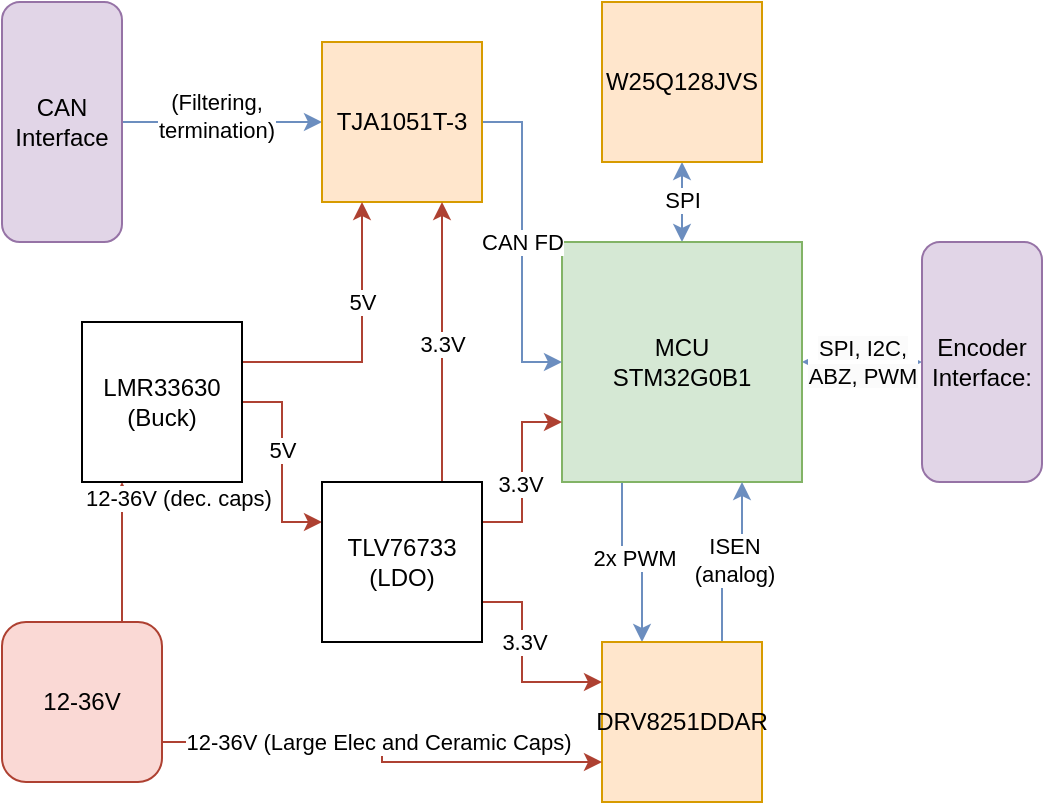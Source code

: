 <mxfile version="24.8.4">
  <diagram name="Page-1" id="OVmNUtyhqg6inzqh9ays">
    <mxGraphModel dx="875" dy="515" grid="1" gridSize="10" guides="1" tooltips="1" connect="1" arrows="1" fold="1" page="1" pageScale="1" pageWidth="827" pageHeight="1169" math="0" shadow="0">
      <root>
        <mxCell id="0" />
        <mxCell id="1" parent="0" />
        <mxCell id="cPBNh9zOcQOodqwPvnZj-3" style="edgeStyle=orthogonalEdgeStyle;rounded=0;orthogonalLoop=1;jettySize=auto;html=1;exitX=1;exitY=0.5;exitDx=0;exitDy=0;entryX=0;entryY=0.5;entryDx=0;entryDy=0;startArrow=classic;startFill=1;fillColor=#dae8fc;strokeColor=#6c8ebf;" edge="1" parent="1" source="cPBNh9zOcQOodqwPvnZj-1" target="cPBNh9zOcQOodqwPvnZj-2">
          <mxGeometry relative="1" as="geometry" />
        </mxCell>
        <mxCell id="cPBNh9zOcQOodqwPvnZj-4" value="&lt;span style=&quot;font-size: 11px; text-wrap-mode: wrap; background-color: rgb(251, 251, 251);&quot;&gt;SPI, I2C,&lt;/span&gt;&lt;div style=&quot;font-size: 11px;&quot;&gt;&lt;span style=&quot;font-size: 11px; text-wrap-mode: wrap; background-color: rgb(251, 251, 251);&quot;&gt;ABZ, PWM&lt;/span&gt;&lt;/div&gt;" style="edgeLabel;html=1;align=center;verticalAlign=middle;resizable=0;points=[];spacing=2;fontSize=11;" vertex="1" connectable="0" parent="cPBNh9zOcQOodqwPvnZj-3">
          <mxGeometry relative="1" as="geometry">
            <mxPoint as="offset" />
          </mxGeometry>
        </mxCell>
        <mxCell id="cPBNh9zOcQOodqwPvnZj-14" style="edgeStyle=orthogonalEdgeStyle;rounded=0;orthogonalLoop=1;jettySize=auto;html=1;exitX=0.25;exitY=1;exitDx=0;exitDy=0;entryX=0.25;entryY=0;entryDx=0;entryDy=0;fillColor=#dae8fc;strokeColor=#6c8ebf;" edge="1" parent="1" source="cPBNh9zOcQOodqwPvnZj-1" target="cPBNh9zOcQOodqwPvnZj-13">
          <mxGeometry relative="1" as="geometry" />
        </mxCell>
        <mxCell id="cPBNh9zOcQOodqwPvnZj-16" value="2x PWM" style="edgeLabel;html=1;align=center;verticalAlign=middle;resizable=0;points=[];" vertex="1" connectable="0" parent="cPBNh9zOcQOodqwPvnZj-14">
          <mxGeometry x="0.007" y="2" relative="1" as="geometry">
            <mxPoint as="offset" />
          </mxGeometry>
        </mxCell>
        <mxCell id="cPBNh9zOcQOodqwPvnZj-19" style="edgeStyle=orthogonalEdgeStyle;rounded=0;orthogonalLoop=1;jettySize=auto;html=1;exitX=0.5;exitY=0;exitDx=0;exitDy=0;entryX=0.5;entryY=1;entryDx=0;entryDy=0;startArrow=classic;startFill=1;fillColor=#dae8fc;strokeColor=#6c8ebf;" edge="1" parent="1" source="cPBNh9zOcQOodqwPvnZj-1" target="cPBNh9zOcQOodqwPvnZj-18">
          <mxGeometry relative="1" as="geometry" />
        </mxCell>
        <mxCell id="cPBNh9zOcQOodqwPvnZj-20" value="SPI" style="edgeLabel;html=1;align=center;verticalAlign=middle;resizable=0;points=[];" vertex="1" connectable="0" parent="cPBNh9zOcQOodqwPvnZj-19">
          <mxGeometry x="0.043" relative="1" as="geometry">
            <mxPoint as="offset" />
          </mxGeometry>
        </mxCell>
        <mxCell id="cPBNh9zOcQOodqwPvnZj-1" value="MCU&lt;br&gt;STM32G0B1" style="rounded=0;whiteSpace=wrap;html=1;fillColor=#d5e8d4;strokeColor=#82b366;" vertex="1" parent="1">
          <mxGeometry x="400" y="280" width="120" height="120" as="geometry" />
        </mxCell>
        <mxCell id="cPBNh9zOcQOodqwPvnZj-2" value="Encoder Interface:" style="rounded=1;whiteSpace=wrap;html=1;fillColor=#e1d5e7;strokeColor=#9673a6;" vertex="1" parent="1">
          <mxGeometry x="580" y="280" width="60" height="120" as="geometry" />
        </mxCell>
        <mxCell id="cPBNh9zOcQOodqwPvnZj-8" style="edgeStyle=orthogonalEdgeStyle;rounded=0;orthogonalLoop=1;jettySize=auto;html=1;exitX=1;exitY=0.5;exitDx=0;exitDy=0;entryX=0;entryY=0.5;entryDx=0;entryDy=0;fillColor=#dae8fc;strokeColor=#6c8ebf;" edge="1" parent="1" source="cPBNh9zOcQOodqwPvnZj-6" target="cPBNh9zOcQOodqwPvnZj-7">
          <mxGeometry relative="1" as="geometry" />
        </mxCell>
        <mxCell id="cPBNh9zOcQOodqwPvnZj-9" value="&lt;div&gt;(Filtering,&lt;/div&gt;termination)" style="edgeLabel;html=1;align=center;verticalAlign=middle;resizable=0;points=[];" vertex="1" connectable="0" parent="cPBNh9zOcQOodqwPvnZj-8">
          <mxGeometry x="-0.071" y="3" relative="1" as="geometry">
            <mxPoint as="offset" />
          </mxGeometry>
        </mxCell>
        <mxCell id="cPBNh9zOcQOodqwPvnZj-6" value="CAN Interface" style="rounded=1;whiteSpace=wrap;html=1;fillColor=#e1d5e7;strokeColor=#9673a6;" vertex="1" parent="1">
          <mxGeometry x="120" y="160" width="60" height="120" as="geometry" />
        </mxCell>
        <mxCell id="cPBNh9zOcQOodqwPvnZj-10" style="edgeStyle=orthogonalEdgeStyle;rounded=0;orthogonalLoop=1;jettySize=auto;html=1;exitX=1;exitY=0.5;exitDx=0;exitDy=0;entryX=0;entryY=0.5;entryDx=0;entryDy=0;fillColor=#dae8fc;strokeColor=#6c8ebf;" edge="1" parent="1" source="cPBNh9zOcQOodqwPvnZj-7" target="cPBNh9zOcQOodqwPvnZj-1">
          <mxGeometry relative="1" as="geometry" />
        </mxCell>
        <mxCell id="cPBNh9zOcQOodqwPvnZj-11" value="&lt;div&gt;&lt;br&gt;&lt;/div&gt;" style="edgeLabel;html=1;align=center;verticalAlign=middle;resizable=0;points=[];" vertex="1" connectable="0" parent="cPBNh9zOcQOodqwPvnZj-10">
          <mxGeometry x="-0.136" y="3" relative="1" as="geometry">
            <mxPoint as="offset" />
          </mxGeometry>
        </mxCell>
        <mxCell id="cPBNh9zOcQOodqwPvnZj-12" value="CAN FD" style="edgeLabel;html=1;align=center;verticalAlign=middle;resizable=0;points=[];" vertex="1" connectable="0" parent="cPBNh9zOcQOodqwPvnZj-10">
          <mxGeometry relative="1" as="geometry">
            <mxPoint as="offset" />
          </mxGeometry>
        </mxCell>
        <mxCell id="cPBNh9zOcQOodqwPvnZj-7" value="TJA1051T-3" style="rounded=0;whiteSpace=wrap;html=1;fillColor=#ffe6cc;strokeColor=#d79b00;" vertex="1" parent="1">
          <mxGeometry x="280" y="180" width="80" height="80" as="geometry" />
        </mxCell>
        <mxCell id="cPBNh9zOcQOodqwPvnZj-15" style="edgeStyle=orthogonalEdgeStyle;rounded=0;orthogonalLoop=1;jettySize=auto;html=1;exitX=0.75;exitY=0;exitDx=0;exitDy=0;entryX=0.75;entryY=1;entryDx=0;entryDy=0;fillColor=#dae8fc;strokeColor=#6c8ebf;" edge="1" parent="1" source="cPBNh9zOcQOodqwPvnZj-13" target="cPBNh9zOcQOodqwPvnZj-1">
          <mxGeometry relative="1" as="geometry" />
        </mxCell>
        <mxCell id="cPBNh9zOcQOodqwPvnZj-17" value="ISEN&lt;br&gt;(analog)" style="edgeLabel;html=1;align=center;verticalAlign=middle;resizable=0;points=[];" vertex="1" connectable="0" parent="cPBNh9zOcQOodqwPvnZj-15">
          <mxGeometry x="0.007" y="1" relative="1" as="geometry">
            <mxPoint as="offset" />
          </mxGeometry>
        </mxCell>
        <mxCell id="cPBNh9zOcQOodqwPvnZj-13" value="DRV8251DDAR" style="whiteSpace=wrap;html=1;aspect=fixed;fillColor=#ffe6cc;strokeColor=#d79b00;" vertex="1" parent="1">
          <mxGeometry x="420" y="480" width="80" height="80" as="geometry" />
        </mxCell>
        <mxCell id="cPBNh9zOcQOodqwPvnZj-18" value="W25Q128JVS" style="rounded=0;whiteSpace=wrap;html=1;fillColor=#ffe6cc;strokeColor=#d79b00;" vertex="1" parent="1">
          <mxGeometry x="420" y="160" width="80" height="80" as="geometry" />
        </mxCell>
        <mxCell id="cPBNh9zOcQOodqwPvnZj-25" style="edgeStyle=orthogonalEdgeStyle;rounded=0;orthogonalLoop=1;jettySize=auto;html=1;exitX=0.75;exitY=0;exitDx=0;exitDy=0;entryX=0.25;entryY=1;entryDx=0;entryDy=0;fillColor=#fad9d5;strokeColor=#ae4132;" edge="1" parent="1" source="cPBNh9zOcQOodqwPvnZj-21" target="cPBNh9zOcQOodqwPvnZj-22">
          <mxGeometry relative="1" as="geometry" />
        </mxCell>
        <mxCell id="cPBNh9zOcQOodqwPvnZj-28" value="12-36V (dec. caps)" style="edgeLabel;html=1;align=center;verticalAlign=middle;resizable=0;points=[];" vertex="1" connectable="0" parent="cPBNh9zOcQOodqwPvnZj-25">
          <mxGeometry x="-0.363" relative="1" as="geometry">
            <mxPoint x="28" y="-40" as="offset" />
          </mxGeometry>
        </mxCell>
        <mxCell id="cPBNh9zOcQOodqwPvnZj-26" style="edgeStyle=orthogonalEdgeStyle;rounded=0;orthogonalLoop=1;jettySize=auto;html=1;exitX=1;exitY=0.75;exitDx=0;exitDy=0;entryX=0;entryY=0.75;entryDx=0;entryDy=0;fillColor=#fad9d5;strokeColor=#ae4132;" edge="1" parent="1" source="cPBNh9zOcQOodqwPvnZj-21" target="cPBNh9zOcQOodqwPvnZj-13">
          <mxGeometry relative="1" as="geometry" />
        </mxCell>
        <mxCell id="cPBNh9zOcQOodqwPvnZj-27" value="12-36V (Large Elec and Ceramic Caps)" style="edgeLabel;html=1;align=center;verticalAlign=middle;resizable=0;points=[];" vertex="1" connectable="0" parent="cPBNh9zOcQOodqwPvnZj-26">
          <mxGeometry x="-0.285" y="-3" relative="1" as="geometry">
            <mxPoint x="26" y="-3" as="offset" />
          </mxGeometry>
        </mxCell>
        <mxCell id="cPBNh9zOcQOodqwPvnZj-21" value="12-36V" style="rounded=1;whiteSpace=wrap;html=1;fillColor=#fad9d5;strokeColor=#ae4132;" vertex="1" parent="1">
          <mxGeometry x="120" y="470" width="80" height="80" as="geometry" />
        </mxCell>
        <mxCell id="cPBNh9zOcQOodqwPvnZj-30" style="edgeStyle=orthogonalEdgeStyle;rounded=0;orthogonalLoop=1;jettySize=auto;html=1;exitX=1;exitY=0.5;exitDx=0;exitDy=0;entryX=0;entryY=0.25;entryDx=0;entryDy=0;fillColor=#fad9d5;strokeColor=#ae4132;" edge="1" parent="1" source="cPBNh9zOcQOodqwPvnZj-22" target="cPBNh9zOcQOodqwPvnZj-29">
          <mxGeometry relative="1" as="geometry" />
        </mxCell>
        <mxCell id="cPBNh9zOcQOodqwPvnZj-31" value="5V" style="edgeLabel;html=1;align=center;verticalAlign=middle;resizable=0;points=[];" vertex="1" connectable="0" parent="cPBNh9zOcQOodqwPvnZj-30">
          <mxGeometry x="-0.133" relative="1" as="geometry">
            <mxPoint as="offset" />
          </mxGeometry>
        </mxCell>
        <mxCell id="cPBNh9zOcQOodqwPvnZj-32" style="edgeStyle=orthogonalEdgeStyle;rounded=0;orthogonalLoop=1;jettySize=auto;html=1;exitX=1;exitY=0.25;exitDx=0;exitDy=0;entryX=0.25;entryY=1;entryDx=0;entryDy=0;fillColor=#fad9d5;strokeColor=#ae4132;" edge="1" parent="1" source="cPBNh9zOcQOodqwPvnZj-22" target="cPBNh9zOcQOodqwPvnZj-7">
          <mxGeometry relative="1" as="geometry" />
        </mxCell>
        <mxCell id="cPBNh9zOcQOodqwPvnZj-33" value="5V" style="edgeLabel;html=1;align=center;verticalAlign=middle;resizable=0;points=[];" vertex="1" connectable="0" parent="cPBNh9zOcQOodqwPvnZj-32">
          <mxGeometry x="0.294" relative="1" as="geometry">
            <mxPoint as="offset" />
          </mxGeometry>
        </mxCell>
        <mxCell id="cPBNh9zOcQOodqwPvnZj-22" value="LMR33630&lt;br&gt;(Buck)" style="rounded=0;whiteSpace=wrap;html=1;" vertex="1" parent="1">
          <mxGeometry x="160" y="320" width="80" height="80" as="geometry" />
        </mxCell>
        <mxCell id="cPBNh9zOcQOodqwPvnZj-34" style="edgeStyle=orthogonalEdgeStyle;rounded=0;orthogonalLoop=1;jettySize=auto;html=1;exitX=0.75;exitY=0;exitDx=0;exitDy=0;entryX=0.75;entryY=1;entryDx=0;entryDy=0;fillColor=#fad9d5;strokeColor=#ae4132;" edge="1" parent="1" source="cPBNh9zOcQOodqwPvnZj-29" target="cPBNh9zOcQOodqwPvnZj-7">
          <mxGeometry relative="1" as="geometry" />
        </mxCell>
        <mxCell id="cPBNh9zOcQOodqwPvnZj-35" value="3.3V" style="edgeLabel;html=1;align=center;verticalAlign=middle;resizable=0;points=[];" vertex="1" connectable="0" parent="cPBNh9zOcQOodqwPvnZj-34">
          <mxGeometry x="-0.13" y="-2" relative="1" as="geometry">
            <mxPoint x="-2" y="-8" as="offset" />
          </mxGeometry>
        </mxCell>
        <mxCell id="cPBNh9zOcQOodqwPvnZj-36" style="edgeStyle=orthogonalEdgeStyle;rounded=0;orthogonalLoop=1;jettySize=auto;html=1;exitX=1;exitY=0.25;exitDx=0;exitDy=0;entryX=0;entryY=0.75;entryDx=0;entryDy=0;fillColor=#fad9d5;strokeColor=#ae4132;" edge="1" parent="1" source="cPBNh9zOcQOodqwPvnZj-29" target="cPBNh9zOcQOodqwPvnZj-1">
          <mxGeometry relative="1" as="geometry" />
        </mxCell>
        <mxCell id="cPBNh9zOcQOodqwPvnZj-37" value="3.3V" style="edgeLabel;html=1;align=center;verticalAlign=middle;resizable=0;points=[];" vertex="1" connectable="0" parent="cPBNh9zOcQOodqwPvnZj-36">
          <mxGeometry x="-0.131" y="1" relative="1" as="geometry">
            <mxPoint as="offset" />
          </mxGeometry>
        </mxCell>
        <mxCell id="cPBNh9zOcQOodqwPvnZj-38" style="edgeStyle=orthogonalEdgeStyle;rounded=0;orthogonalLoop=1;jettySize=auto;html=1;exitX=1;exitY=0.75;exitDx=0;exitDy=0;entryX=0;entryY=0.25;entryDx=0;entryDy=0;fillColor=#fad9d5;strokeColor=#ae4132;" edge="1" parent="1" source="cPBNh9zOcQOodqwPvnZj-29" target="cPBNh9zOcQOodqwPvnZj-13">
          <mxGeometry relative="1" as="geometry">
            <Array as="points">
              <mxPoint x="380" y="460" />
              <mxPoint x="380" y="500" />
            </Array>
          </mxGeometry>
        </mxCell>
        <mxCell id="cPBNh9zOcQOodqwPvnZj-39" value="3.3V" style="edgeLabel;html=1;align=center;verticalAlign=middle;resizable=0;points=[];rotation=0;" vertex="1" connectable="0" parent="cPBNh9zOcQOodqwPvnZj-38">
          <mxGeometry x="0.08" y="1" relative="1" as="geometry">
            <mxPoint y="-14" as="offset" />
          </mxGeometry>
        </mxCell>
        <mxCell id="cPBNh9zOcQOodqwPvnZj-29" value="TLV76733&lt;br&gt;(LDO)" style="rounded=0;whiteSpace=wrap;html=1;" vertex="1" parent="1">
          <mxGeometry x="280" y="400" width="80" height="80" as="geometry" />
        </mxCell>
      </root>
    </mxGraphModel>
  </diagram>
</mxfile>
